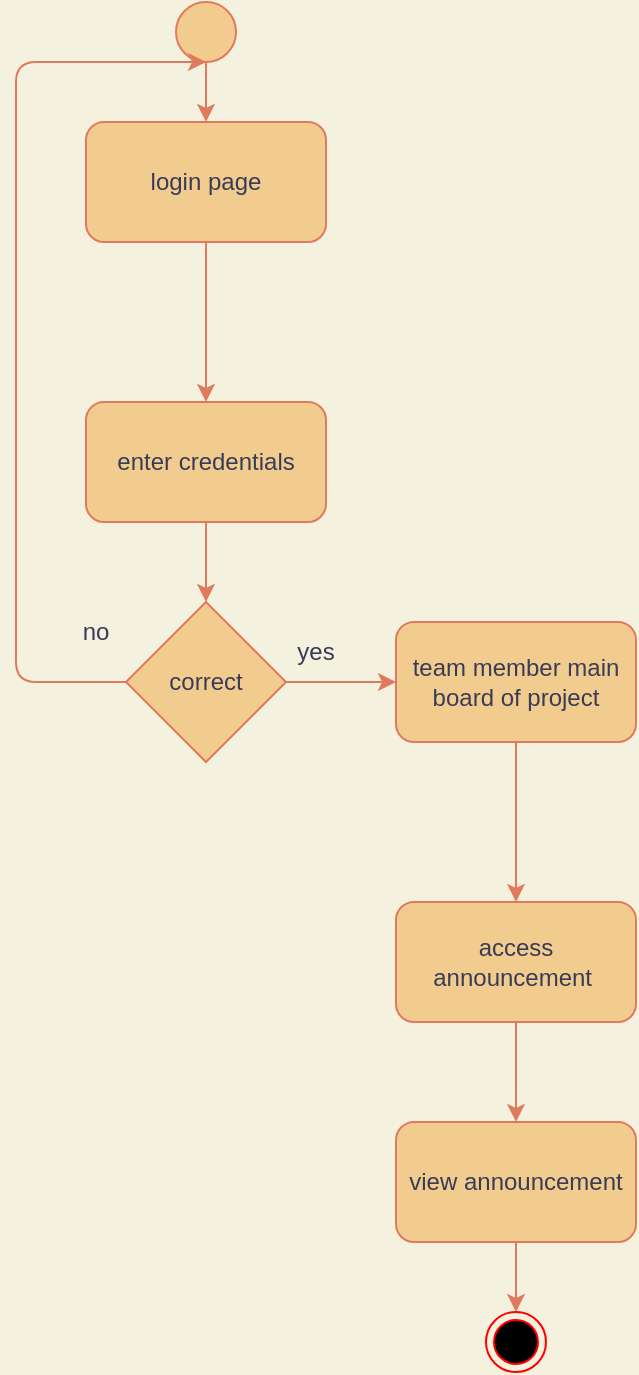 <mxfile version="17.4.6" type="device"><diagram id="AeKG0RyA3BJlHwS1H0Mx" name="Page-1"><mxGraphModel dx="853" dy="482" grid="1" gridSize="10" guides="1" tooltips="1" connect="1" arrows="1" fold="1" page="1" pageScale="1" pageWidth="850" pageHeight="1100" background="#F4F1DE" math="0" shadow="0"><root><mxCell id="0"/><mxCell id="1" parent="0"/><mxCell id="9w2Cf-DXWKdfsoUghtk4-25" style="edgeStyle=orthogonalEdgeStyle;curved=0;rounded=1;sketch=0;orthogonalLoop=1;jettySize=auto;html=1;fontColor=#393C56;strokeColor=#E07A5F;fillColor=#F2CC8F;" edge="1" parent="1" source="9w2Cf-DXWKdfsoUghtk4-24" target="9w2Cf-DXWKdfsoUghtk4-26"><mxGeometry relative="1" as="geometry"><mxPoint x="385" y="360" as="targetPoint"/></mxGeometry></mxCell><mxCell id="9w2Cf-DXWKdfsoUghtk4-24" value="" style="ellipse;whiteSpace=wrap;html=1;aspect=fixed;rounded=0;sketch=0;fontColor=#393C56;strokeColor=#E07A5F;fillColor=#F2CC8F;" vertex="1" parent="1"><mxGeometry x="370" y="270" width="30" height="30" as="geometry"/></mxCell><mxCell id="9w2Cf-DXWKdfsoUghtk4-28" value="" style="edgeStyle=orthogonalEdgeStyle;curved=0;rounded=1;sketch=0;orthogonalLoop=1;jettySize=auto;html=1;fontColor=#393C56;strokeColor=#E07A5F;fillColor=#F2CC8F;" edge="1" parent="1" source="9w2Cf-DXWKdfsoUghtk4-26" target="9w2Cf-DXWKdfsoUghtk4-27"><mxGeometry relative="1" as="geometry"/></mxCell><mxCell id="9w2Cf-DXWKdfsoUghtk4-26" value="login page" style="rounded=1;whiteSpace=wrap;html=1;sketch=0;fontColor=#393C56;strokeColor=#E07A5F;fillColor=#F2CC8F;" vertex="1" parent="1"><mxGeometry x="325" y="330" width="120" height="60" as="geometry"/></mxCell><mxCell id="9w2Cf-DXWKdfsoUghtk4-30" style="edgeStyle=orthogonalEdgeStyle;curved=0;rounded=1;sketch=0;orthogonalLoop=1;jettySize=auto;html=1;entryX=0.5;entryY=0;entryDx=0;entryDy=0;fontColor=#393C56;strokeColor=#E07A5F;fillColor=#F2CC8F;" edge="1" parent="1" source="9w2Cf-DXWKdfsoUghtk4-27" target="9w2Cf-DXWKdfsoUghtk4-29"><mxGeometry relative="1" as="geometry"/></mxCell><mxCell id="9w2Cf-DXWKdfsoUghtk4-27" value="enter credentials" style="whiteSpace=wrap;html=1;fillColor=#F2CC8F;strokeColor=#E07A5F;fontColor=#393C56;rounded=1;sketch=0;" vertex="1" parent="1"><mxGeometry x="325" y="470" width="120" height="60" as="geometry"/></mxCell><mxCell id="9w2Cf-DXWKdfsoUghtk4-31" style="edgeStyle=orthogonalEdgeStyle;curved=0;rounded=1;sketch=0;orthogonalLoop=1;jettySize=auto;html=1;fontColor=#393C56;strokeColor=#E07A5F;fillColor=#F2CC8F;" edge="1" parent="1" source="9w2Cf-DXWKdfsoUghtk4-29"><mxGeometry relative="1" as="geometry"><mxPoint x="385" y="300" as="targetPoint"/><Array as="points"><mxPoint x="290" y="610"/><mxPoint x="290" y="300"/></Array></mxGeometry></mxCell><mxCell id="9w2Cf-DXWKdfsoUghtk4-32" style="edgeStyle=orthogonalEdgeStyle;curved=0;rounded=1;sketch=0;orthogonalLoop=1;jettySize=auto;html=1;fontColor=#393C56;strokeColor=#E07A5F;fillColor=#F2CC8F;" edge="1" parent="1" source="9w2Cf-DXWKdfsoUghtk4-29" target="9w2Cf-DXWKdfsoUghtk4-36"><mxGeometry relative="1" as="geometry"><mxPoint x="480" y="610" as="targetPoint"/></mxGeometry></mxCell><mxCell id="9w2Cf-DXWKdfsoUghtk4-29" value="correct" style="rhombus;whiteSpace=wrap;html=1;rounded=0;sketch=0;fontColor=#393C56;strokeColor=#E07A5F;fillColor=#F2CC8F;" vertex="1" parent="1"><mxGeometry x="345" y="570" width="80" height="80" as="geometry"/></mxCell><mxCell id="9w2Cf-DXWKdfsoUghtk4-34" value="yes" style="text;html=1;strokeColor=none;fillColor=none;align=center;verticalAlign=middle;whiteSpace=wrap;rounded=0;sketch=0;fontColor=#393C56;" vertex="1" parent="1"><mxGeometry x="410" y="580" width="60" height="30" as="geometry"/></mxCell><mxCell id="9w2Cf-DXWKdfsoUghtk4-35" value="no" style="text;html=1;strokeColor=none;fillColor=none;align=center;verticalAlign=middle;whiteSpace=wrap;rounded=0;sketch=0;fontColor=#393C56;" vertex="1" parent="1"><mxGeometry x="300" y="570" width="60" height="30" as="geometry"/></mxCell><mxCell id="9w2Cf-DXWKdfsoUghtk4-38" value="" style="edgeStyle=orthogonalEdgeStyle;curved=0;rounded=1;sketch=0;orthogonalLoop=1;jettySize=auto;html=1;fontColor=#393C56;strokeColor=#E07A5F;fillColor=#F2CC8F;" edge="1" parent="1" source="9w2Cf-DXWKdfsoUghtk4-36" target="9w2Cf-DXWKdfsoUghtk4-37"><mxGeometry relative="1" as="geometry"/></mxCell><mxCell id="9w2Cf-DXWKdfsoUghtk4-36" value="team member main board of project" style="rounded=1;whiteSpace=wrap;html=1;sketch=0;fontColor=#393C56;strokeColor=#E07A5F;fillColor=#F2CC8F;" vertex="1" parent="1"><mxGeometry x="480" y="580" width="120" height="60" as="geometry"/></mxCell><mxCell id="9w2Cf-DXWKdfsoUghtk4-45" value="" style="edgeStyle=orthogonalEdgeStyle;curved=0;rounded=1;sketch=0;orthogonalLoop=1;jettySize=auto;html=1;fontColor=#393C56;strokeColor=#E07A5F;fillColor=#F2CC8F;" edge="1" parent="1" source="9w2Cf-DXWKdfsoUghtk4-37" target="9w2Cf-DXWKdfsoUghtk4-68"><mxGeometry relative="1" as="geometry"><mxPoint x="540" y="860" as="targetPoint"/></mxGeometry></mxCell><mxCell id="9w2Cf-DXWKdfsoUghtk4-37" value="access announcement&amp;nbsp;" style="whiteSpace=wrap;html=1;fillColor=#F2CC8F;strokeColor=#E07A5F;fontColor=#393C56;rounded=1;sketch=0;" vertex="1" parent="1"><mxGeometry x="480" y="720" width="120" height="60" as="geometry"/></mxCell><mxCell id="9w2Cf-DXWKdfsoUghtk4-69" style="edgeStyle=orthogonalEdgeStyle;curved=0;rounded=1;sketch=0;orthogonalLoop=1;jettySize=auto;html=1;fontColor=#393C56;strokeColor=#E07A5F;fillColor=#F2CC8F;" edge="1" parent="1" source="9w2Cf-DXWKdfsoUghtk4-68" target="9w2Cf-DXWKdfsoUghtk4-70"><mxGeometry relative="1" as="geometry"><mxPoint x="540" y="940" as="targetPoint"/></mxGeometry></mxCell><mxCell id="9w2Cf-DXWKdfsoUghtk4-68" value="view announcement" style="rounded=1;whiteSpace=wrap;html=1;sketch=0;fontColor=#393C56;strokeColor=#E07A5F;fillColor=#F2CC8F;" vertex="1" parent="1"><mxGeometry x="480" y="830" width="120" height="60" as="geometry"/></mxCell><mxCell id="9w2Cf-DXWKdfsoUghtk4-70" value="" style="ellipse;html=1;shape=endState;fillColor=#000000;strokeColor=#ff0000;rounded=0;sketch=0;fontColor=#393C56;" vertex="1" parent="1"><mxGeometry x="525" y="925" width="30" height="30" as="geometry"/></mxCell></root></mxGraphModel></diagram></mxfile>